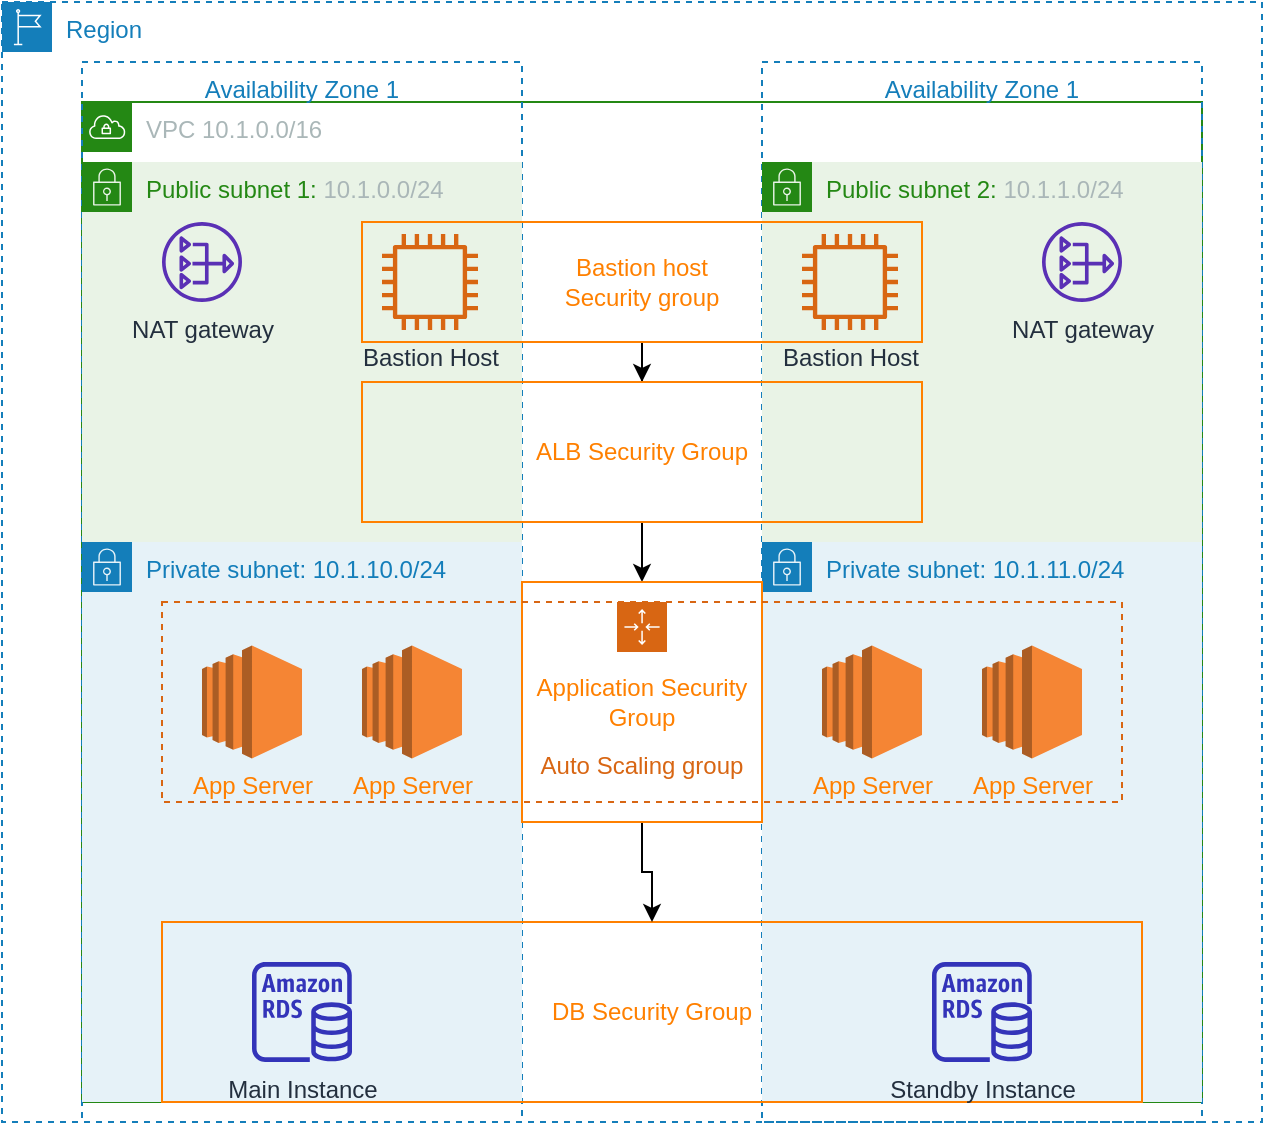 <mxfile version="14.6.6" type="github">
  <diagram id="u9FKLsVg8pBpYdGfwedF" name="Page-1">
    <mxGraphModel dx="985" dy="637" grid="1" gridSize="10" guides="1" tooltips="1" connect="1" arrows="1" fold="1" page="1" pageScale="1" pageWidth="850" pageHeight="1100" math="0" shadow="0">
      <root>
        <mxCell id="0" />
        <mxCell id="1" parent="0" />
        <mxCell id="VXZvzRUWFOhrga0exHDA-3" value="Region" style="points=[[0,0],[0.25,0],[0.5,0],[0.75,0],[1,0],[1,0.25],[1,0.5],[1,0.75],[1,1],[0.75,1],[0.5,1],[0.25,1],[0,1],[0,0.75],[0,0.5],[0,0.25]];outlineConnect=0;gradientColor=none;html=1;whiteSpace=wrap;fontSize=12;fontStyle=0;shape=mxgraph.aws4.group;grIcon=mxgraph.aws4.group_region;strokeColor=#147EBA;fillColor=none;verticalAlign=top;align=left;spacingLeft=30;fontColor=#147EBA;dashed=1;" parent="1" vertex="1">
          <mxGeometry x="100" y="50" width="630" height="560" as="geometry" />
        </mxCell>
        <mxCell id="VXZvzRUWFOhrga0exHDA-2" value="VPC 10.1.0.0/16" style="points=[[0,0],[0.25,0],[0.5,0],[0.75,0],[1,0],[1,0.25],[1,0.5],[1,0.75],[1,1],[0.75,1],[0.5,1],[0.25,1],[0,1],[0,0.75],[0,0.5],[0,0.25]];outlineConnect=0;gradientColor=none;html=1;whiteSpace=wrap;fontSize=12;fontStyle=0;shape=mxgraph.aws4.group;grIcon=mxgraph.aws4.group_vpc;strokeColor=#248814;fillColor=none;verticalAlign=top;align=left;spacingLeft=30;fontColor=#AAB7B8;dashed=0;" parent="1" vertex="1">
          <mxGeometry x="140" y="100" width="560" height="500" as="geometry" />
        </mxCell>
        <mxCell id="VXZvzRUWFOhrga0exHDA-4" value="Availability Zone 1" style="fillColor=none;strokeColor=#147EBA;dashed=1;verticalAlign=top;fontStyle=0;fontColor=#147EBA;" parent="1" vertex="1">
          <mxGeometry x="140" y="80" width="220" height="530" as="geometry" />
        </mxCell>
        <mxCell id="VXZvzRUWFOhrga0exHDA-5" value="Availability Zone 1" style="fillColor=none;strokeColor=#147EBA;dashed=1;verticalAlign=top;fontStyle=0;fontColor=#147EBA;" parent="1" vertex="1">
          <mxGeometry x="480" y="80" width="220" height="530" as="geometry" />
        </mxCell>
        <mxCell id="VXZvzRUWFOhrga0exHDA-8" value="Public subnet 1:&amp;nbsp;&lt;span style=&quot;color: rgb(170 , 183 , 184)&quot;&gt;10.1.0.0/24&lt;/span&gt;" style="points=[[0,0],[0.25,0],[0.5,0],[0.75,0],[1,0],[1,0.25],[1,0.5],[1,0.75],[1,1],[0.75,1],[0.5,1],[0.25,1],[0,1],[0,0.75],[0,0.5],[0,0.25]];outlineConnect=0;gradientColor=none;html=1;whiteSpace=wrap;fontSize=12;fontStyle=0;shape=mxgraph.aws4.group;grIcon=mxgraph.aws4.group_security_group;grStroke=0;strokeColor=#248814;fillColor=#E9F3E6;verticalAlign=top;align=left;spacingLeft=30;fontColor=#248814;dashed=0;" parent="1" vertex="1">
          <mxGeometry x="140" y="130" width="220" height="190" as="geometry" />
        </mxCell>
        <mxCell id="VXZvzRUWFOhrga0exHDA-9" value="Public subnet 2:&amp;nbsp;&lt;span style=&quot;color: rgb(170 , 183 , 184)&quot;&gt;10.1.1.0/24&lt;/span&gt;" style="points=[[0,0],[0.25,0],[0.5,0],[0.75,0],[1,0],[1,0.25],[1,0.5],[1,0.75],[1,1],[0.75,1],[0.5,1],[0.25,1],[0,1],[0,0.75],[0,0.5],[0,0.25]];outlineConnect=0;gradientColor=none;html=1;whiteSpace=wrap;fontSize=12;fontStyle=0;shape=mxgraph.aws4.group;grIcon=mxgraph.aws4.group_security_group;grStroke=0;strokeColor=#248814;fillColor=#E9F3E6;verticalAlign=top;align=left;spacingLeft=30;fontColor=#248814;dashed=0;" parent="1" vertex="1">
          <mxGeometry x="480" y="130" width="220" height="190" as="geometry" />
        </mxCell>
        <mxCell id="VXZvzRUWFOhrga0exHDA-10" value="Private subnet: 10.1.10.0/24" style="points=[[0,0],[0.25,0],[0.5,0],[0.75,0],[1,0],[1,0.25],[1,0.5],[1,0.75],[1,1],[0.75,1],[0.5,1],[0.25,1],[0,1],[0,0.75],[0,0.5],[0,0.25]];outlineConnect=0;gradientColor=none;html=1;whiteSpace=wrap;fontSize=12;fontStyle=0;shape=mxgraph.aws4.group;grIcon=mxgraph.aws4.group_security_group;grStroke=0;strokeColor=#147EBA;fillColor=#E6F2F8;verticalAlign=top;align=left;spacingLeft=30;fontColor=#147EBA;dashed=0;" parent="1" vertex="1">
          <mxGeometry x="140" y="320" width="220" height="280" as="geometry" />
        </mxCell>
        <mxCell id="VXZvzRUWFOhrga0exHDA-11" value="Private subnet: 10.1.11.0/24" style="points=[[0,0],[0.25,0],[0.5,0],[0.75,0],[1,0],[1,0.25],[1,0.5],[1,0.75],[1,1],[0.75,1],[0.5,1],[0.25,1],[0,1],[0,0.75],[0,0.5],[0,0.25]];outlineConnect=0;gradientColor=none;html=1;whiteSpace=wrap;fontSize=12;fontStyle=0;shape=mxgraph.aws4.group;grIcon=mxgraph.aws4.group_security_group;grStroke=0;strokeColor=#147EBA;fillColor=#E6F2F8;verticalAlign=top;align=left;spacingLeft=30;fontColor=#147EBA;dashed=0;" parent="1" vertex="1">
          <mxGeometry x="480" y="320" width="220" height="280" as="geometry" />
        </mxCell>
        <object label="NAT gateway" id="VXZvzRUWFOhrga0exHDA-12">
          <mxCell style="outlineConnect=0;fontColor=#232F3E;gradientColor=none;fillColor=#5A30B5;strokeColor=none;dashed=0;verticalLabelPosition=bottom;verticalAlign=top;align=center;html=1;fontSize=12;fontStyle=0;aspect=fixed;pointerEvents=1;shape=mxgraph.aws4.nat_gateway;" parent="1" vertex="1">
            <mxGeometry x="180" y="160" width="40" height="40" as="geometry" />
          </mxCell>
        </object>
        <mxCell id="RnxNaqftta5tT5k2kuue-2" value="Bastion Host" style="outlineConnect=0;fontColor=#232F3E;gradientColor=none;fillColor=#D86613;strokeColor=none;dashed=0;verticalLabelPosition=bottom;verticalAlign=top;align=center;html=1;fontSize=12;fontStyle=0;aspect=fixed;pointerEvents=1;shape=mxgraph.aws4.instance2;labelBackgroundColor=none;" vertex="1" parent="1">
          <mxGeometry x="290" y="166" width="48" height="48" as="geometry" />
        </mxCell>
        <mxCell id="RnxNaqftta5tT5k2kuue-3" value="Bastion Host" style="outlineConnect=0;fontColor=#232F3E;gradientColor=none;fillColor=#D86613;strokeColor=none;dashed=0;verticalLabelPosition=bottom;verticalAlign=top;align=center;html=1;fontSize=12;fontStyle=0;aspect=fixed;pointerEvents=1;shape=mxgraph.aws4.instance2;labelBackgroundColor=none;" vertex="1" parent="1">
          <mxGeometry x="500" y="166" width="48" height="48" as="geometry" />
        </mxCell>
        <mxCell id="RnxNaqftta5tT5k2kuue-22" value="" style="edgeStyle=orthogonalEdgeStyle;rounded=0;orthogonalLoop=1;jettySize=auto;html=1;fontColor=#FF8000;" edge="1" parent="1" source="RnxNaqftta5tT5k2kuue-1" target="RnxNaqftta5tT5k2kuue-4">
          <mxGeometry relative="1" as="geometry" />
        </mxCell>
        <mxCell id="RnxNaqftta5tT5k2kuue-1" value="Bastion host &lt;br&gt;Security group" style="rounded=0;labelBackgroundColor=none;fillColor=none;strokeColor=#FF8000;labelBorderColor=none;whiteSpace=wrap;html=1;spacingTop=0;fontColor=#FF8000;" vertex="1" parent="1">
          <mxGeometry x="280" y="160" width="280" height="60" as="geometry" />
        </mxCell>
        <mxCell id="RnxNaqftta5tT5k2kuue-20" style="edgeStyle=orthogonalEdgeStyle;rounded=0;orthogonalLoop=1;jettySize=auto;html=1;entryX=0.5;entryY=0;entryDx=0;entryDy=0;fontColor=#FF8000;" edge="1" parent="1" source="RnxNaqftta5tT5k2kuue-4" target="RnxNaqftta5tT5k2kuue-6">
          <mxGeometry relative="1" as="geometry" />
        </mxCell>
        <mxCell id="RnxNaqftta5tT5k2kuue-4" value="ALB Security Group" style="rounded=0;labelBackgroundColor=none;fillColor=none;strokeColor=#FF8000;labelBorderColor=none;whiteSpace=wrap;html=1;spacingTop=0;fontColor=#FF8000;" vertex="1" parent="1">
          <mxGeometry x="280" y="240" width="280" height="70" as="geometry" />
        </mxCell>
        <mxCell id="RnxNaqftta5tT5k2kuue-5" value="DB Security Group" style="rounded=0;labelBackgroundColor=none;fillColor=none;strokeColor=#FF8000;labelBorderColor=none;whiteSpace=wrap;html=1;spacingTop=0;fontColor=#FF8000;" vertex="1" parent="1">
          <mxGeometry x="180" y="510" width="490" height="90" as="geometry" />
        </mxCell>
        <mxCell id="RnxNaqftta5tT5k2kuue-21" value="" style="edgeStyle=orthogonalEdgeStyle;rounded=0;orthogonalLoop=1;jettySize=auto;html=1;fontColor=#FF8000;" edge="1" parent="1" source="RnxNaqftta5tT5k2kuue-6" target="RnxNaqftta5tT5k2kuue-5">
          <mxGeometry relative="1" as="geometry" />
        </mxCell>
        <mxCell id="RnxNaqftta5tT5k2kuue-6" value="Application Security Group" style="rounded=0;labelBackgroundColor=none;fillColor=none;strokeColor=#FF8000;labelBorderColor=none;whiteSpace=wrap;html=1;spacingTop=0;fontColor=#FF8000;" vertex="1" parent="1">
          <mxGeometry x="360" y="340" width="120" height="120" as="geometry" />
        </mxCell>
        <object label="NAT gateway" id="RnxNaqftta5tT5k2kuue-8">
          <mxCell style="outlineConnect=0;fontColor=#232F3E;gradientColor=none;fillColor=#5A30B5;strokeColor=none;dashed=0;verticalLabelPosition=bottom;verticalAlign=top;align=center;html=1;fontSize=12;fontStyle=0;aspect=fixed;pointerEvents=1;shape=mxgraph.aws4.nat_gateway;" vertex="1" parent="1">
            <mxGeometry x="620" y="160" width="40" height="40" as="geometry" />
          </mxCell>
        </object>
        <mxCell id="RnxNaqftta5tT5k2kuue-11" value="Main Instance" style="outlineConnect=0;fontColor=#232F3E;gradientColor=none;fillColor=#3334B9;strokeColor=none;dashed=0;verticalLabelPosition=bottom;verticalAlign=top;align=center;html=1;fontSize=12;fontStyle=0;aspect=fixed;pointerEvents=1;shape=mxgraph.aws4.rds_instance;labelBackgroundColor=none;" vertex="1" parent="1">
          <mxGeometry x="225" y="530" width="50" height="50" as="geometry" />
        </mxCell>
        <mxCell id="RnxNaqftta5tT5k2kuue-12" value="Standby Instance" style="outlineConnect=0;fontColor=#232F3E;gradientColor=none;fillColor=#3334B9;strokeColor=none;dashed=0;verticalLabelPosition=bottom;verticalAlign=top;align=center;html=1;fontSize=12;fontStyle=0;aspect=fixed;pointerEvents=1;shape=mxgraph.aws4.rds_instance;labelBackgroundColor=none;" vertex="1" parent="1">
          <mxGeometry x="565" y="530" width="50" height="50" as="geometry" />
        </mxCell>
        <mxCell id="RnxNaqftta5tT5k2kuue-14" value="App Server" style="outlineConnect=0;dashed=0;verticalLabelPosition=bottom;verticalAlign=top;align=center;html=1;shape=mxgraph.aws3.ec2;fillColor=#F58534;gradientColor=none;labelBackgroundColor=none;fontColor=#FF8000;strokeColor=#FF8000;" vertex="1" parent="1">
          <mxGeometry x="200" y="371.75" width="50" height="56.5" as="geometry" />
        </mxCell>
        <mxCell id="RnxNaqftta5tT5k2kuue-15" value="App Server" style="outlineConnect=0;dashed=0;verticalLabelPosition=bottom;verticalAlign=top;align=center;html=1;shape=mxgraph.aws3.ec2;fillColor=#F58534;gradientColor=none;labelBackgroundColor=none;fontColor=#FF8000;strokeColor=#FF8000;" vertex="1" parent="1">
          <mxGeometry x="280" y="371.75" width="50" height="56.5" as="geometry" />
        </mxCell>
        <mxCell id="RnxNaqftta5tT5k2kuue-16" value="App Server" style="outlineConnect=0;dashed=0;verticalLabelPosition=bottom;verticalAlign=top;align=center;html=1;shape=mxgraph.aws3.ec2;fillColor=#F58534;gradientColor=none;labelBackgroundColor=none;fontColor=#FF8000;strokeColor=#FF8000;" vertex="1" parent="1">
          <mxGeometry x="510" y="371.75" width="50" height="56.5" as="geometry" />
        </mxCell>
        <mxCell id="RnxNaqftta5tT5k2kuue-17" value="App Server" style="outlineConnect=0;dashed=0;verticalLabelPosition=bottom;verticalAlign=top;align=center;html=1;shape=mxgraph.aws3.ec2;fillColor=#F58534;gradientColor=none;labelBackgroundColor=none;fontColor=#FF8000;strokeColor=#FF8000;" vertex="1" parent="1">
          <mxGeometry x="590" y="371.75" width="50" height="56.5" as="geometry" />
        </mxCell>
        <mxCell id="RnxNaqftta5tT5k2kuue-13" value="&lt;br&gt;&lt;br&gt;&lt;br&gt;Auto Scaling group" style="points=[[0,0],[0.25,0],[0.5,0],[0.75,0],[1,0],[1,0.25],[1,0.5],[1,0.75],[1,1],[0.75,1],[0.5,1],[0.25,1],[0,1],[0,0.75],[0,0.5],[0,0.25]];outlineConnect=0;gradientColor=none;html=1;whiteSpace=wrap;fontSize=12;fontStyle=0;shape=mxgraph.aws4.groupCenter;grIcon=mxgraph.aws4.group_auto_scaling_group;grStroke=1;strokeColor=#D86613;fillColor=none;verticalAlign=top;align=center;fontColor=#D86613;dashed=1;spacingTop=25;labelBackgroundColor=none;" vertex="1" parent="1">
          <mxGeometry x="180" y="350" width="480" height="100" as="geometry" />
        </mxCell>
        <mxCell id="RnxNaqftta5tT5k2kuue-19" style="edgeStyle=orthogonalEdgeStyle;rounded=0;orthogonalLoop=1;jettySize=auto;html=1;exitX=0.5;exitY=1;exitDx=0;exitDy=0;fontColor=#FF8000;" edge="1" parent="1" source="RnxNaqftta5tT5k2kuue-4" target="RnxNaqftta5tT5k2kuue-4">
          <mxGeometry relative="1" as="geometry" />
        </mxCell>
      </root>
    </mxGraphModel>
  </diagram>
</mxfile>
